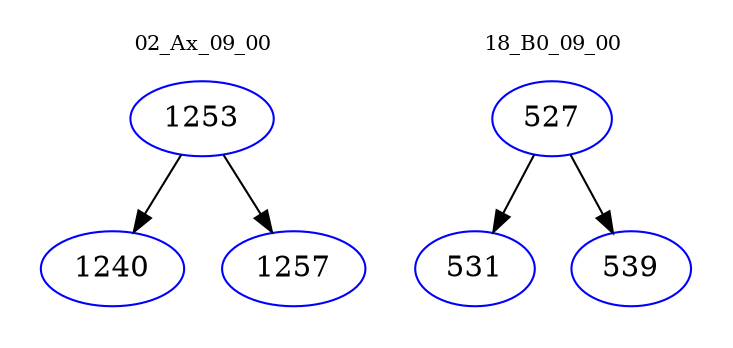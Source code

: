 digraph{
subgraph cluster_0 {
color = white
label = "02_Ax_09_00";
fontsize=10;
T0_1253 [label="1253", color="blue"]
T0_1253 -> T0_1240 [color="black"]
T0_1240 [label="1240", color="blue"]
T0_1253 -> T0_1257 [color="black"]
T0_1257 [label="1257", color="blue"]
}
subgraph cluster_1 {
color = white
label = "18_B0_09_00";
fontsize=10;
T1_527 [label="527", color="blue"]
T1_527 -> T1_531 [color="black"]
T1_531 [label="531", color="blue"]
T1_527 -> T1_539 [color="black"]
T1_539 [label="539", color="blue"]
}
}
